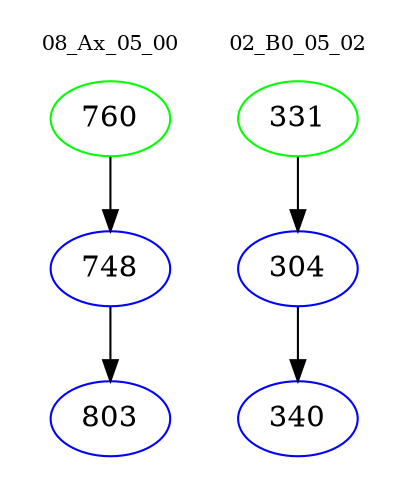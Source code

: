 digraph{
subgraph cluster_0 {
color = white
label = "08_Ax_05_00";
fontsize=10;
T0_760 [label="760", color="green"]
T0_760 -> T0_748 [color="black"]
T0_748 [label="748", color="blue"]
T0_748 -> T0_803 [color="black"]
T0_803 [label="803", color="blue"]
}
subgraph cluster_1 {
color = white
label = "02_B0_05_02";
fontsize=10;
T1_331 [label="331", color="green"]
T1_331 -> T1_304 [color="black"]
T1_304 [label="304", color="blue"]
T1_304 -> T1_340 [color="black"]
T1_340 [label="340", color="blue"]
}
}
